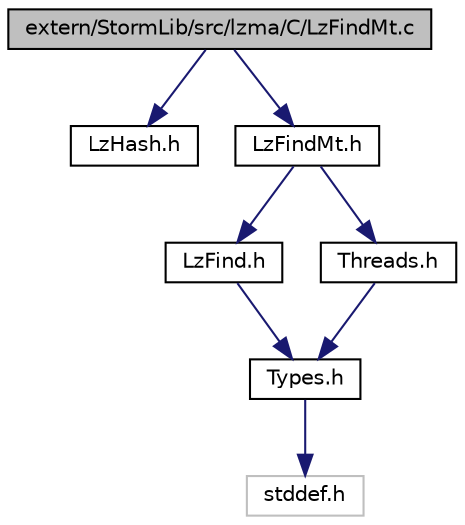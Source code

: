 digraph G
{
  edge [fontname="Helvetica",fontsize="10",labelfontname="Helvetica",labelfontsize="10"];
  node [fontname="Helvetica",fontsize="10",shape=record];
  Node1 [label="extern/StormLib/src/lzma/C/LzFindMt.c",height=0.2,width=0.4,color="black", fillcolor="grey75", style="filled" fontcolor="black"];
  Node1 -> Node2 [color="midnightblue",fontsize="10",style="solid",fontname="Helvetica"];
  Node2 [label="LzHash.h",height=0.2,width=0.4,color="black", fillcolor="white", style="filled",URL="$_lz_hash_8h.html"];
  Node1 -> Node3 [color="midnightblue",fontsize="10",style="solid",fontname="Helvetica"];
  Node3 [label="LzFindMt.h",height=0.2,width=0.4,color="black", fillcolor="white", style="filled",URL="$_lz_find_mt_8h.html"];
  Node3 -> Node4 [color="midnightblue",fontsize="10",style="solid",fontname="Helvetica"];
  Node4 [label="LzFind.h",height=0.2,width=0.4,color="black", fillcolor="white", style="filled",URL="$_lz_find_8h.html"];
  Node4 -> Node5 [color="midnightblue",fontsize="10",style="solid",fontname="Helvetica"];
  Node5 [label="Types.h",height=0.2,width=0.4,color="black", fillcolor="white", style="filled",URL="$_types_8h.html"];
  Node5 -> Node6 [color="midnightblue",fontsize="10",style="solid",fontname="Helvetica"];
  Node6 [label="stddef.h",height=0.2,width=0.4,color="grey75", fillcolor="white", style="filled"];
  Node3 -> Node7 [color="midnightblue",fontsize="10",style="solid",fontname="Helvetica"];
  Node7 [label="Threads.h",height=0.2,width=0.4,color="black", fillcolor="white", style="filled",URL="$_threads_8h.html"];
  Node7 -> Node5 [color="midnightblue",fontsize="10",style="solid",fontname="Helvetica"];
}
